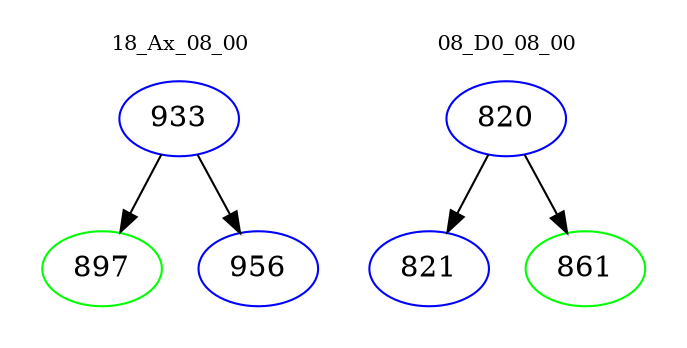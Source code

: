 digraph{
subgraph cluster_0 {
color = white
label = "18_Ax_08_00";
fontsize=10;
T0_933 [label="933", color="blue"]
T0_933 -> T0_897 [color="black"]
T0_897 [label="897", color="green"]
T0_933 -> T0_956 [color="black"]
T0_956 [label="956", color="blue"]
}
subgraph cluster_1 {
color = white
label = "08_D0_08_00";
fontsize=10;
T1_820 [label="820", color="blue"]
T1_820 -> T1_821 [color="black"]
T1_821 [label="821", color="blue"]
T1_820 -> T1_861 [color="black"]
T1_861 [label="861", color="green"]
}
}
